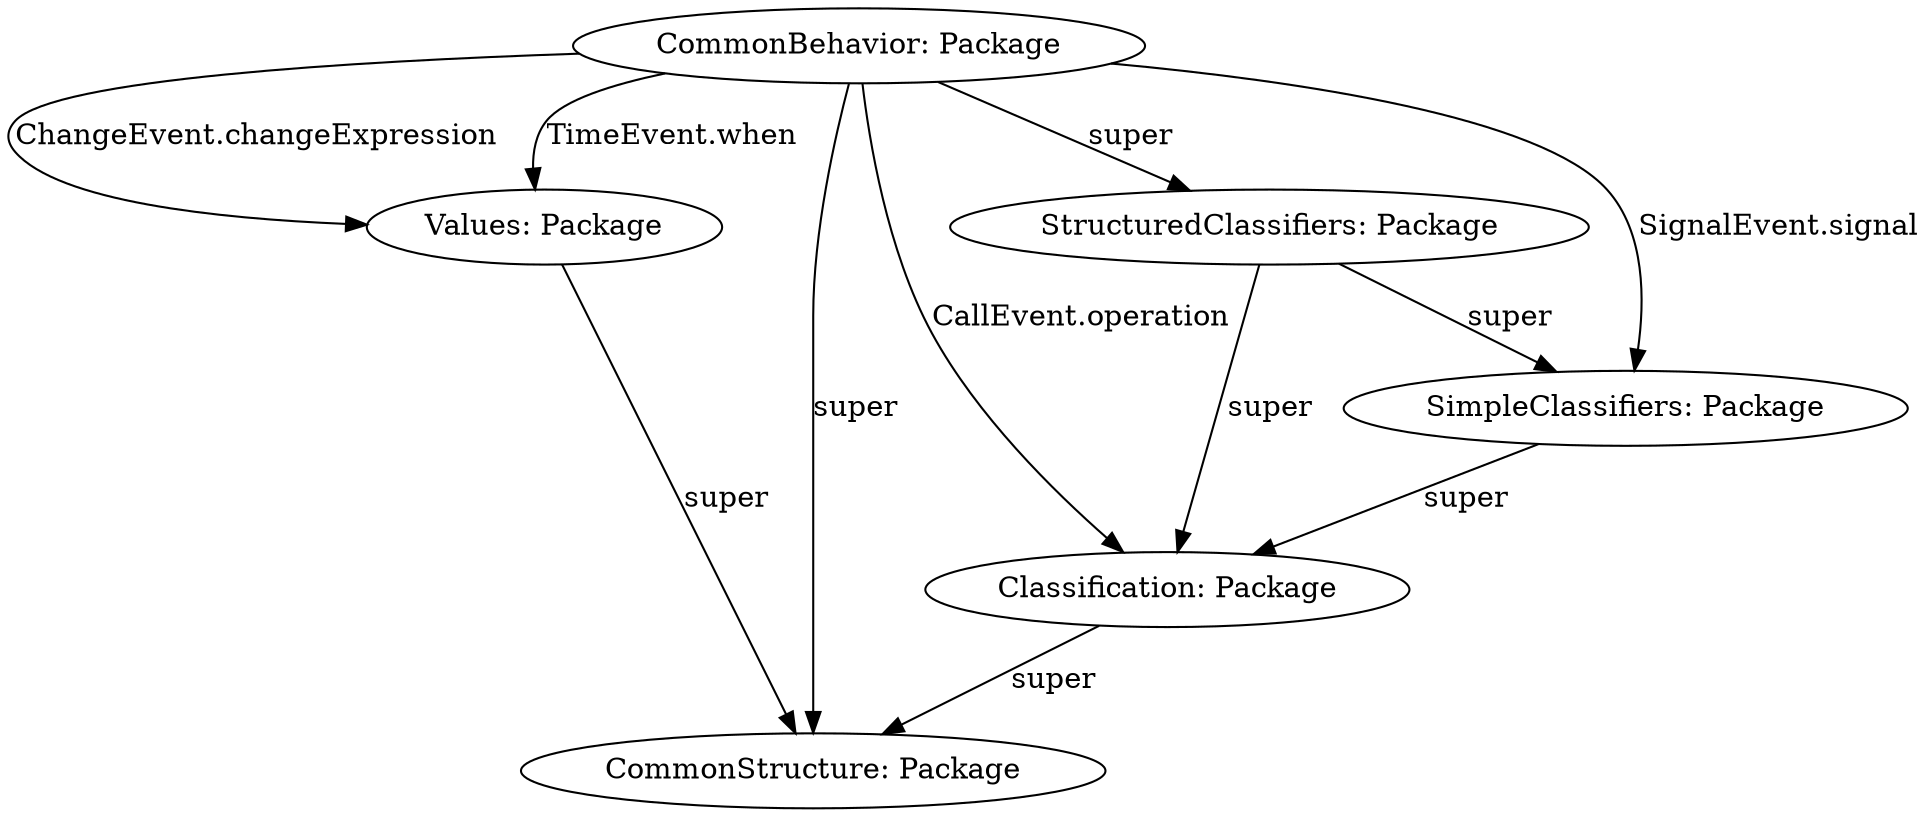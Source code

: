 digraph{
{style = filled
shape = box
}
"ID5a5024eb" [label= "Values: Package" style=solid fillcolor = white]
"ID79aa675b" [label= "StructuredClassifiers: Package" style=solid fillcolor = white]
"ID4708acc6" [label= "CommonBehavior: Package" style=solid fillcolor = white]
"ID46e32574" [label= "Classification: Package" style=solid fillcolor = white]
"ID308d8de8" [label= "SimpleClassifiers: Package" style=solid fillcolor = white]
"ID1a345c6c" [label= "CommonStructure: Package" style=solid fillcolor = white]
ID79aa675b -> ID308d8de8 [label = "super" style = solid color = black ]
ID308d8de8 -> ID46e32574 [label = "super" style = solid color = black ]
ID4708acc6 -> ID308d8de8 [label = "SignalEvent.signal" style = solid color = black ]
ID79aa675b -> ID46e32574 [label = "super" style = solid color = black ]
ID46e32574 -> ID1a345c6c [label = "super" style = solid color = black ]
ID4708acc6 -> ID79aa675b [label = "super" style = solid color = black ]
ID4708acc6 -> ID46e32574 [label = "CallEvent.operation" style = solid color = black ]
ID5a5024eb -> ID1a345c6c [label = "super" style = solid color = black ]
ID4708acc6 -> ID1a345c6c [label = "super" style = solid color = black ]
ID4708acc6 -> ID5a5024eb [label = "ChangeEvent.changeExpression" style = solid color = black ]
ID4708acc6 -> ID5a5024eb [label = "TimeEvent.when" style = solid color = black ]
}